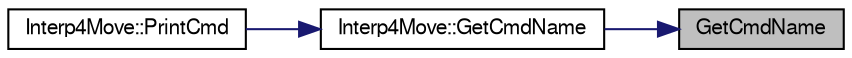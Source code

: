 digraph "GetCmdName"
{
 // LATEX_PDF_SIZE
  edge [fontname="FreeSans",fontsize="10",labelfontname="FreeSans",labelfontsize="10"];
  node [fontname="FreeSans",fontsize="10",shape=record];
  rankdir="RL";
  Node1 [label="GetCmdName",height=0.2,width=0.4,color="black", fillcolor="grey75", style="filled", fontcolor="black",tooltip=" "];
  Node1 -> Node2 [dir="back",color="midnightblue",fontsize="10",style="solid",fontname="FreeSans"];
  Node2 [label="Interp4Move::GetCmdName",height=0.2,width=0.4,color="black", fillcolor="white", style="filled",URL="$classInterp4Move.html#aae1e3bf7fc34076f19d857a8cd30082e",tooltip="Wyświetla nazwę polecenia."];
  Node2 -> Node3 [dir="back",color="midnightblue",fontsize="10",style="solid",fontname="FreeSans"];
  Node3 [label="Interp4Move::PrintCmd",height=0.2,width=0.4,color="black", fillcolor="white", style="filled",URL="$classInterp4Move.html#a83a48fe1db612f65539ed888c434c2b5",tooltip="Wyświetla postać bieżącego polecenia (nazwę oraz wartości parametrów)"];
}
